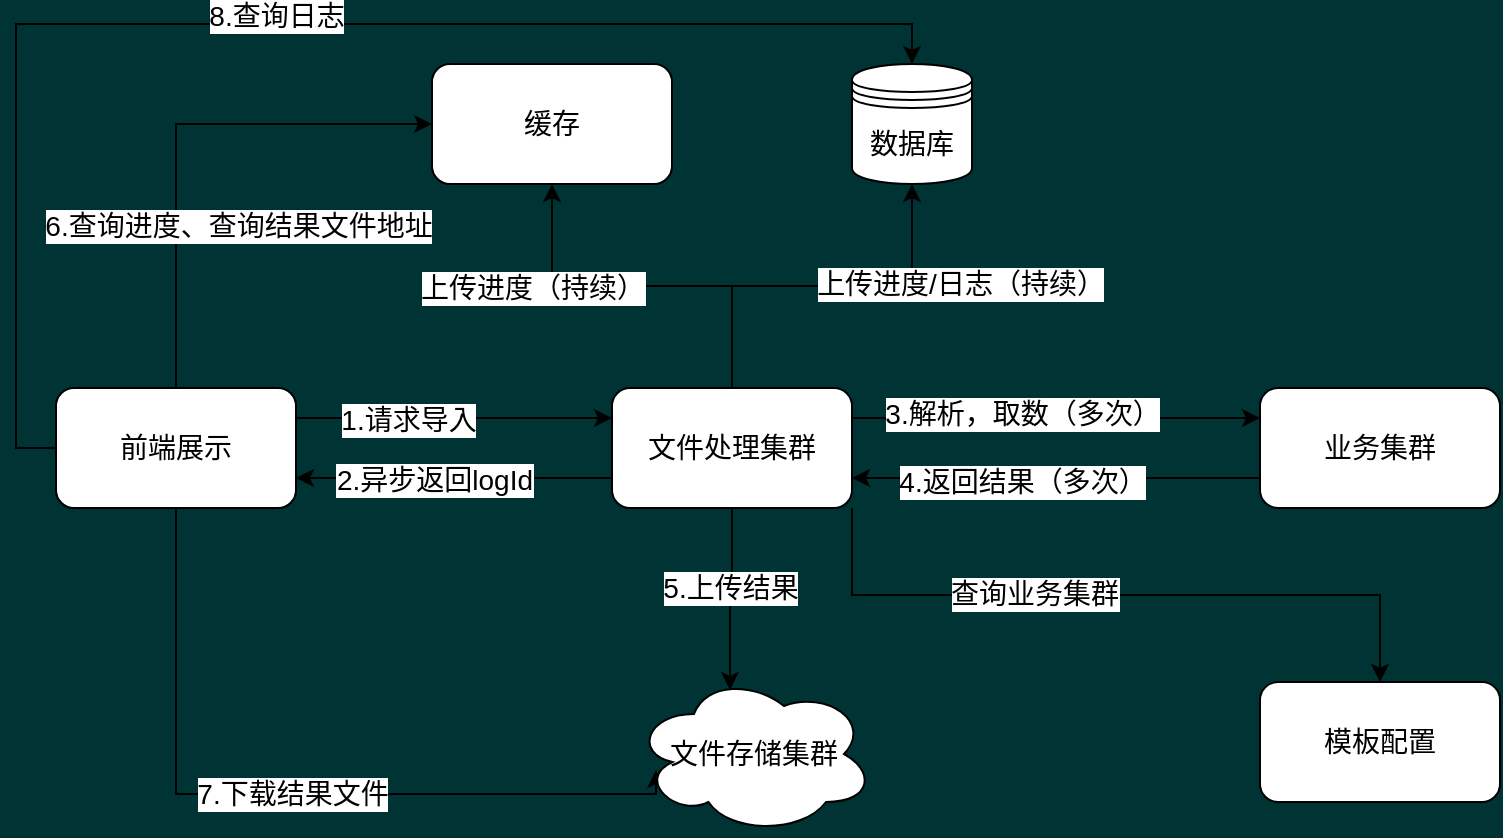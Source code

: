 <mxfile>
    <diagram id="W6QJhEqleLVwYwm4tCGk" name="导入流程">
        <mxGraphModel dx="785" dy="457" grid="0" gridSize="10" guides="1" tooltips="1" connect="1" arrows="1" fold="1" page="1" pageScale="1" pageWidth="1654" pageHeight="2336" background="#003333" math="0" shadow="0">
            <root>
                <mxCell id="0"/>
                <mxCell id="1" parent="0"/>
                <mxCell id="10" style="edgeStyle=orthogonalEdgeStyle;rounded=0;orthogonalLoop=1;jettySize=auto;html=1;exitX=0;exitY=0.75;exitDx=0;exitDy=0;entryX=1;entryY=0.75;entryDx=0;entryDy=0;fontSize=14;" parent="1" source="2" target="3" edge="1">
                    <mxGeometry relative="1" as="geometry"/>
                </mxCell>
                <mxCell id="11" value="2.异步返回logId" style="edgeLabel;html=1;align=center;verticalAlign=middle;resizable=0;points=[];fontSize=14;" parent="10" vertex="1" connectable="0">
                    <mxGeometry x="0.13" y="1" relative="1" as="geometry">
                        <mxPoint as="offset"/>
                    </mxGeometry>
                </mxCell>
                <mxCell id="12" style="edgeStyle=orthogonalEdgeStyle;rounded=0;orthogonalLoop=1;jettySize=auto;html=1;exitX=1;exitY=0.25;exitDx=0;exitDy=0;entryX=0;entryY=0.25;entryDx=0;entryDy=0;fontSize=14;" parent="1" source="2" target="4" edge="1">
                    <mxGeometry relative="1" as="geometry"/>
                </mxCell>
                <mxCell id="13" value="3.解析，取数（多次）" style="edgeLabel;html=1;align=center;verticalAlign=middle;resizable=0;points=[];fontSize=14;" parent="12" vertex="1" connectable="0">
                    <mxGeometry x="-0.395" y="3" relative="1" as="geometry">
                        <mxPoint x="23" y="1" as="offset"/>
                    </mxGeometry>
                </mxCell>
                <mxCell id="16" style="edgeStyle=orthogonalEdgeStyle;rounded=0;orthogonalLoop=1;jettySize=auto;html=1;exitX=0.5;exitY=1;exitDx=0;exitDy=0;entryX=0.4;entryY=0.1;entryDx=0;entryDy=0;entryPerimeter=0;fontSize=14;" parent="1" source="2" target="6" edge="1">
                    <mxGeometry relative="1" as="geometry"/>
                </mxCell>
                <mxCell id="17" value="5.上传结果" style="edgeLabel;html=1;align=center;verticalAlign=middle;resizable=0;points=[];fontSize=14;" parent="16" vertex="1" connectable="0">
                    <mxGeometry x="-0.136" y="-1" relative="1" as="geometry">
                        <mxPoint as="offset"/>
                    </mxGeometry>
                </mxCell>
                <mxCell id="22" style="edgeStyle=orthogonalEdgeStyle;rounded=0;orthogonalLoop=1;jettySize=auto;html=1;exitX=0.5;exitY=0;exitDx=0;exitDy=0;entryX=0.5;entryY=1;entryDx=0;entryDy=0;fontSize=14;" parent="1" source="2" target="5" edge="1">
                    <mxGeometry relative="1" as="geometry"/>
                </mxCell>
                <mxCell id="24" value="上传进度（持续）" style="edgeLabel;html=1;align=center;verticalAlign=middle;resizable=0;points=[];fontSize=14;" parent="22" vertex="1" connectable="0">
                    <mxGeometry x="0.375" y="1" relative="1" as="geometry">
                        <mxPoint x="-19" as="offset"/>
                    </mxGeometry>
                </mxCell>
                <mxCell id="23" style="edgeStyle=orthogonalEdgeStyle;rounded=0;orthogonalLoop=1;jettySize=auto;html=1;exitX=0.5;exitY=0;exitDx=0;exitDy=0;entryX=0.5;entryY=1;entryDx=0;entryDy=0;fontSize=14;" parent="1" source="2" target="7" edge="1">
                    <mxGeometry relative="1" as="geometry"/>
                </mxCell>
                <mxCell id="25" value="上传进度/日志（持续）" style="edgeLabel;html=1;align=center;verticalAlign=middle;resizable=0;points=[];fontSize=14;" parent="23" vertex="1" connectable="0">
                    <mxGeometry x="0.26" relative="1" as="geometry">
                        <mxPoint x="44" y="-1" as="offset"/>
                    </mxGeometry>
                </mxCell>
                <mxCell id="CDalE05WYn3X0efjjIQx-34" style="edgeStyle=orthogonalEdgeStyle;rounded=0;orthogonalLoop=1;jettySize=auto;html=1;exitX=1;exitY=1;exitDx=0;exitDy=0;fontSize=14;" edge="1" parent="1" source="2" target="CDalE05WYn3X0efjjIQx-33">
                    <mxGeometry relative="1" as="geometry"/>
                </mxCell>
                <mxCell id="CDalE05WYn3X0efjjIQx-35" value="查询业务集群" style="edgeLabel;html=1;align=center;verticalAlign=middle;resizable=0;points=[];fontSize=14;" vertex="1" connectable="0" parent="CDalE05WYn3X0efjjIQx-34">
                    <mxGeometry x="-0.437" y="1" relative="1" as="geometry">
                        <mxPoint x="35" as="offset"/>
                    </mxGeometry>
                </mxCell>
                <mxCell id="2" value="文件处理集群" style="rounded=1;whiteSpace=wrap;html=1;fontSize=14;" parent="1" vertex="1">
                    <mxGeometry x="489" y="395" width="120" height="60" as="geometry"/>
                </mxCell>
                <mxCell id="8" style="edgeStyle=orthogonalEdgeStyle;rounded=0;orthogonalLoop=1;jettySize=auto;html=1;fontSize=14;exitX=1;exitY=0.25;exitDx=0;exitDy=0;entryX=0;entryY=0.25;entryDx=0;entryDy=0;" parent="1" source="3" target="2" edge="1">
                    <mxGeometry relative="1" as="geometry">
                        <mxPoint x="387" y="390" as="sourcePoint"/>
                        <mxPoint x="532" y="386" as="targetPoint"/>
                    </mxGeometry>
                </mxCell>
                <mxCell id="9" value="1.请求导入" style="edgeLabel;html=1;align=center;verticalAlign=middle;resizable=0;points=[];fontSize=14;" parent="8" vertex="1" connectable="0">
                    <mxGeometry x="-0.299" y="-1" relative="1" as="geometry">
                        <mxPoint as="offset"/>
                    </mxGeometry>
                </mxCell>
                <mxCell id="28" style="edgeStyle=orthogonalEdgeStyle;rounded=0;orthogonalLoop=1;jettySize=auto;html=1;exitX=0.5;exitY=0;exitDx=0;exitDy=0;entryX=0;entryY=0.5;entryDx=0;entryDy=0;fontSize=14;" parent="1" source="3" target="5" edge="1">
                    <mxGeometry relative="1" as="geometry"/>
                </mxCell>
                <mxCell id="29" value="6.查询进度、查询结果文件地址" style="edgeLabel;html=1;align=center;verticalAlign=middle;resizable=0;points=[];fontSize=14;" parent="28" vertex="1" connectable="0">
                    <mxGeometry y="-1" relative="1" as="geometry">
                        <mxPoint x="30" y="49" as="offset"/>
                    </mxGeometry>
                </mxCell>
                <mxCell id="30" style="edgeStyle=orthogonalEdgeStyle;rounded=0;orthogonalLoop=1;jettySize=auto;html=1;exitX=0;exitY=0.5;exitDx=0;exitDy=0;entryX=0.5;entryY=0;entryDx=0;entryDy=0;fontSize=14;" parent="1" source="3" target="7" edge="1">
                    <mxGeometry relative="1" as="geometry"/>
                </mxCell>
                <mxCell id="31" value="8.查询日志" style="edgeLabel;html=1;align=center;verticalAlign=middle;resizable=0;points=[];fontSize=14;" parent="30" vertex="1" connectable="0">
                    <mxGeometry x="0.034" y="4" relative="1" as="geometry">
                        <mxPoint as="offset"/>
                    </mxGeometry>
                </mxCell>
                <mxCell id="32" style="edgeStyle=orthogonalEdgeStyle;rounded=0;orthogonalLoop=1;jettySize=auto;html=1;exitX=0.5;exitY=1;exitDx=0;exitDy=0;fontSize=14;entryX=0.092;entryY=0.6;entryDx=0;entryDy=0;entryPerimeter=0;" parent="1" source="3" target="6" edge="1">
                    <mxGeometry relative="1" as="geometry">
                        <mxPoint x="436" y="598" as="targetPoint"/>
                        <Array as="points">
                            <mxPoint x="271" y="598"/>
                            <mxPoint x="511" y="598"/>
                        </Array>
                    </mxGeometry>
                </mxCell>
                <mxCell id="33" value="7.下载结果文件" style="edgeLabel;html=1;align=center;verticalAlign=middle;resizable=0;points=[];fontSize=14;" parent="32" vertex="1" connectable="0">
                    <mxGeometry x="0.018" relative="1" as="geometry">
                        <mxPoint as="offset"/>
                    </mxGeometry>
                </mxCell>
                <mxCell id="3" value="前端展示" style="rounded=1;whiteSpace=wrap;html=1;fontSize=14;" parent="1" vertex="1">
                    <mxGeometry x="211" y="395" width="120" height="60" as="geometry"/>
                </mxCell>
                <mxCell id="14" style="edgeStyle=orthogonalEdgeStyle;rounded=0;orthogonalLoop=1;jettySize=auto;html=1;exitX=0;exitY=0.75;exitDx=0;exitDy=0;entryX=1;entryY=0.75;entryDx=0;entryDy=0;fontSize=14;" parent="1" source="4" target="2" edge="1">
                    <mxGeometry relative="1" as="geometry"/>
                </mxCell>
                <mxCell id="15" value="4.返回结果（多次）" style="edgeLabel;html=1;align=center;verticalAlign=middle;resizable=0;points=[];fontSize=14;" parent="14" vertex="1" connectable="0">
                    <mxGeometry x="0.356" y="2" relative="1" as="geometry">
                        <mxPoint x="19" as="offset"/>
                    </mxGeometry>
                </mxCell>
                <mxCell id="4" value="业务集群" style="rounded=1;whiteSpace=wrap;html=1;fontSize=14;" parent="1" vertex="1">
                    <mxGeometry x="813" y="395" width="120" height="60" as="geometry"/>
                </mxCell>
                <mxCell id="5" value="缓存" style="rounded=1;whiteSpace=wrap;html=1;fontSize=14;" parent="1" vertex="1">
                    <mxGeometry x="399" y="233" width="120" height="60" as="geometry"/>
                </mxCell>
                <mxCell id="6" value="文件存储集群" style="ellipse;shape=cloud;whiteSpace=wrap;html=1;fontSize=14;" parent="1" vertex="1">
                    <mxGeometry x="500" y="538" width="120" height="80" as="geometry"/>
                </mxCell>
                <mxCell id="7" value="数据库" style="shape=datastore;whiteSpace=wrap;html=1;fontSize=14;" parent="1" vertex="1">
                    <mxGeometry x="609" y="233" width="60" height="60" as="geometry"/>
                </mxCell>
                <mxCell id="CDalE05WYn3X0efjjIQx-33" value="模板配置" style="rounded=1;whiteSpace=wrap;html=1;fontSize=14;" vertex="1" parent="1">
                    <mxGeometry x="813" y="542" width="120" height="60" as="geometry"/>
                </mxCell>
            </root>
        </mxGraphModel>
    </diagram>
    <diagram name="导出流程" id="FM1-Ycc2JTscosv4uVZI">
        <mxGraphModel dx="785" dy="457" grid="0" gridSize="10" guides="1" tooltips="1" connect="1" arrows="1" fold="1" page="1" pageScale="1" pageWidth="1654" pageHeight="2336" background="#003333" math="0" shadow="0">
            <root>
                <mxCell id="GLalpC4Ld4ICImjhTUgS-0"/>
                <mxCell id="GLalpC4Ld4ICImjhTUgS-1" parent="GLalpC4Ld4ICImjhTUgS-0"/>
                <mxCell id="GLalpC4Ld4ICImjhTUgS-2" style="edgeStyle=orthogonalEdgeStyle;rounded=0;orthogonalLoop=1;jettySize=auto;html=1;exitX=0;exitY=0.75;exitDx=0;exitDy=0;entryX=1;entryY=0.75;entryDx=0;entryDy=0;fontSize=14;" parent="GLalpC4Ld4ICImjhTUgS-1" source="GLalpC4Ld4ICImjhTUgS-12" target="GLalpC4Ld4ICImjhTUgS-21" edge="1">
                    <mxGeometry relative="1" as="geometry"/>
                </mxCell>
                <mxCell id="GLalpC4Ld4ICImjhTUgS-3" value="2.异步返回logId" style="edgeLabel;html=1;align=center;verticalAlign=middle;resizable=0;points=[];fontSize=14;" parent="GLalpC4Ld4ICImjhTUgS-2" vertex="1" connectable="0">
                    <mxGeometry x="0.13" y="1" relative="1" as="geometry">
                        <mxPoint as="offset"/>
                    </mxGeometry>
                </mxCell>
                <mxCell id="GLalpC4Ld4ICImjhTUgS-4" style="edgeStyle=orthogonalEdgeStyle;rounded=0;orthogonalLoop=1;jettySize=auto;html=1;exitX=1;exitY=0.25;exitDx=0;exitDy=0;entryX=0;entryY=0.25;entryDx=0;entryDy=0;fontSize=14;" parent="GLalpC4Ld4ICImjhTUgS-1" source="GLalpC4Ld4ICImjhTUgS-12" target="GLalpC4Ld4ICImjhTUgS-24" edge="1">
                    <mxGeometry relative="1" as="geometry"/>
                </mxCell>
                <mxCell id="GLalpC4Ld4ICImjhTUgS-5" value="4.取数（多次）" style="edgeLabel;html=1;align=center;verticalAlign=middle;resizable=0;points=[];fontSize=14;" parent="GLalpC4Ld4ICImjhTUgS-4" vertex="1" connectable="0">
                    <mxGeometry x="-0.395" y="3" relative="1" as="geometry">
                        <mxPoint x="23" y="1" as="offset"/>
                    </mxGeometry>
                </mxCell>
                <mxCell id="GLalpC4Ld4ICImjhTUgS-6" style="edgeStyle=orthogonalEdgeStyle;rounded=0;orthogonalLoop=1;jettySize=auto;html=1;exitX=0.25;exitY=1;exitDx=0;exitDy=0;entryX=0.4;entryY=0.1;entryDx=0;entryDy=0;entryPerimeter=0;fontSize=14;" parent="GLalpC4Ld4ICImjhTUgS-1" source="GLalpC4Ld4ICImjhTUgS-12" target="GLalpC4Ld4ICImjhTUgS-26" edge="1">
                    <mxGeometry relative="1" as="geometry"/>
                </mxCell>
                <mxCell id="GLalpC4Ld4ICImjhTUgS-7" value="6.上传结果" style="edgeLabel;html=1;align=center;verticalAlign=middle;resizable=0;points=[];fontSize=14;" parent="GLalpC4Ld4ICImjhTUgS-6" vertex="1" connectable="0">
                    <mxGeometry x="-0.136" y="-1" relative="1" as="geometry">
                        <mxPoint as="offset"/>
                    </mxGeometry>
                </mxCell>
                <mxCell id="GLalpC4Ld4ICImjhTUgS-8" style="edgeStyle=orthogonalEdgeStyle;rounded=0;orthogonalLoop=1;jettySize=auto;html=1;exitX=0.5;exitY=0;exitDx=0;exitDy=0;entryX=0.5;entryY=1;entryDx=0;entryDy=0;fontSize=14;" parent="GLalpC4Ld4ICImjhTUgS-1" source="GLalpC4Ld4ICImjhTUgS-12" target="GLalpC4Ld4ICImjhTUgS-25" edge="1">
                    <mxGeometry relative="1" as="geometry"/>
                </mxCell>
                <mxCell id="GLalpC4Ld4ICImjhTUgS-9" value="上传进度（持续）" style="edgeLabel;html=1;align=center;verticalAlign=middle;resizable=0;points=[];fontSize=14;" parent="GLalpC4Ld4ICImjhTUgS-8" vertex="1" connectable="0">
                    <mxGeometry x="0.375" y="1" relative="1" as="geometry">
                        <mxPoint x="-12" as="offset"/>
                    </mxGeometry>
                </mxCell>
                <mxCell id="GLalpC4Ld4ICImjhTUgS-10" style="edgeStyle=orthogonalEdgeStyle;rounded=0;orthogonalLoop=1;jettySize=auto;html=1;exitX=0.5;exitY=0;exitDx=0;exitDy=0;entryX=0.5;entryY=1;entryDx=0;entryDy=0;fontSize=14;" parent="GLalpC4Ld4ICImjhTUgS-1" source="GLalpC4Ld4ICImjhTUgS-12" target="GLalpC4Ld4ICImjhTUgS-27" edge="1">
                    <mxGeometry relative="1" as="geometry"/>
                </mxCell>
                <mxCell id="GLalpC4Ld4ICImjhTUgS-11" value="上传进度/日志（持续）" style="edgeLabel;html=1;align=center;verticalAlign=middle;resizable=0;points=[];fontSize=14;" parent="GLalpC4Ld4ICImjhTUgS-10" vertex="1" connectable="0">
                    <mxGeometry x="0.26" relative="1" as="geometry">
                        <mxPoint x="38" as="offset"/>
                    </mxGeometry>
                </mxCell>
                <mxCell id="FxM49vCbfMgNf5FX0vot-1" style="edgeStyle=orthogonalEdgeStyle;rounded=0;orthogonalLoop=1;jettySize=auto;html=1;exitX=1;exitY=1;exitDx=0;exitDy=0;fontSize=14;" edge="1" parent="GLalpC4Ld4ICImjhTUgS-1" source="GLalpC4Ld4ICImjhTUgS-12" target="FxM49vCbfMgNf5FX0vot-0">
                    <mxGeometry relative="1" as="geometry"/>
                </mxCell>
                <mxCell id="rBEfVkVKR4py8GUn7ATa-0" value="查询业务集群" style="edgeLabel;html=1;align=center;verticalAlign=middle;resizable=0;points=[];fontSize=14;" vertex="1" connectable="0" parent="FxM49vCbfMgNf5FX0vot-1">
                    <mxGeometry x="-0.369" relative="1" as="geometry">
                        <mxPoint x="22" y="-1" as="offset"/>
                    </mxGeometry>
                </mxCell>
                <mxCell id="GLalpC4Ld4ICImjhTUgS-12" value="文件处理集群" style="rounded=1;whiteSpace=wrap;html=1;fontSize=14;" parent="GLalpC4Ld4ICImjhTUgS-1" vertex="1">
                    <mxGeometry x="489" y="395" width="120" height="60" as="geometry"/>
                </mxCell>
                <mxCell id="GLalpC4Ld4ICImjhTUgS-13" style="edgeStyle=orthogonalEdgeStyle;rounded=0;orthogonalLoop=1;jettySize=auto;html=1;fontSize=14;exitX=1;exitY=0.25;exitDx=0;exitDy=0;entryX=0;entryY=0.25;entryDx=0;entryDy=0;" parent="GLalpC4Ld4ICImjhTUgS-1" source="GLalpC4Ld4ICImjhTUgS-21" target="GLalpC4Ld4ICImjhTUgS-12" edge="1">
                    <mxGeometry relative="1" as="geometry">
                        <mxPoint x="387" y="390" as="sourcePoint"/>
                        <mxPoint x="532" y="386" as="targetPoint"/>
                    </mxGeometry>
                </mxCell>
                <mxCell id="GLalpC4Ld4ICImjhTUgS-14" value="1.请求导出" style="edgeLabel;html=1;align=center;verticalAlign=middle;resizable=0;points=[];fontSize=14;" parent="GLalpC4Ld4ICImjhTUgS-13" vertex="1" connectable="0">
                    <mxGeometry x="-0.299" y="-1" relative="1" as="geometry">
                        <mxPoint as="offset"/>
                    </mxGeometry>
                </mxCell>
                <mxCell id="GLalpC4Ld4ICImjhTUgS-15" style="edgeStyle=orthogonalEdgeStyle;rounded=0;orthogonalLoop=1;jettySize=auto;html=1;exitX=0.5;exitY=0;exitDx=0;exitDy=0;entryX=0;entryY=0.5;entryDx=0;entryDy=0;fontSize=14;" parent="GLalpC4Ld4ICImjhTUgS-1" source="GLalpC4Ld4ICImjhTUgS-21" target="GLalpC4Ld4ICImjhTUgS-25" edge="1">
                    <mxGeometry relative="1" as="geometry"/>
                </mxCell>
                <mxCell id="GLalpC4Ld4ICImjhTUgS-16" value="7.查询进度、查询结果文件地址" style="edgeLabel;html=1;align=center;verticalAlign=middle;resizable=0;points=[];fontSize=14;" parent="GLalpC4Ld4ICImjhTUgS-15" vertex="1" connectable="0">
                    <mxGeometry y="-1" relative="1" as="geometry">
                        <mxPoint x="31" y="44" as="offset"/>
                    </mxGeometry>
                </mxCell>
                <mxCell id="GLalpC4Ld4ICImjhTUgS-17" style="edgeStyle=orthogonalEdgeStyle;rounded=0;orthogonalLoop=1;jettySize=auto;html=1;exitX=0;exitY=0.5;exitDx=0;exitDy=0;entryX=0.5;entryY=0;entryDx=0;entryDy=0;fontSize=14;" parent="GLalpC4Ld4ICImjhTUgS-1" source="GLalpC4Ld4ICImjhTUgS-21" target="GLalpC4Ld4ICImjhTUgS-27" edge="1">
                    <mxGeometry relative="1" as="geometry"/>
                </mxCell>
                <mxCell id="GLalpC4Ld4ICImjhTUgS-18" value="8.查询日志" style="edgeLabel;html=1;align=center;verticalAlign=middle;resizable=0;points=[];fontSize=14;" parent="GLalpC4Ld4ICImjhTUgS-17" vertex="1" connectable="0">
                    <mxGeometry x="0.034" y="4" relative="1" as="geometry">
                        <mxPoint as="offset"/>
                    </mxGeometry>
                </mxCell>
                <mxCell id="GLalpC4Ld4ICImjhTUgS-19" style="edgeStyle=orthogonalEdgeStyle;rounded=0;orthogonalLoop=1;jettySize=auto;html=1;exitX=0.5;exitY=1;exitDx=0;exitDy=0;fontSize=14;entryX=0.092;entryY=0.6;entryDx=0;entryDy=0;entryPerimeter=0;" parent="GLalpC4Ld4ICImjhTUgS-1" source="GLalpC4Ld4ICImjhTUgS-21" target="GLalpC4Ld4ICImjhTUgS-26" edge="1">
                    <mxGeometry relative="1" as="geometry">
                        <mxPoint x="436" y="598" as="targetPoint"/>
                        <Array as="points">
                            <mxPoint x="271" y="598"/>
                            <mxPoint x="511" y="598"/>
                        </Array>
                    </mxGeometry>
                </mxCell>
                <mxCell id="GLalpC4Ld4ICImjhTUgS-20" value="8.下载结果文件" style="edgeLabel;html=1;align=center;verticalAlign=middle;resizable=0;points=[];fontSize=14;" parent="GLalpC4Ld4ICImjhTUgS-19" vertex="1" connectable="0">
                    <mxGeometry x="0.018" relative="1" as="geometry">
                        <mxPoint as="offset"/>
                    </mxGeometry>
                </mxCell>
                <mxCell id="GLalpC4Ld4ICImjhTUgS-21" value="前端展示" style="rounded=1;whiteSpace=wrap;html=1;fontSize=14;" parent="GLalpC4Ld4ICImjhTUgS-1" vertex="1">
                    <mxGeometry x="211" y="395" width="120" height="60" as="geometry"/>
                </mxCell>
                <mxCell id="GLalpC4Ld4ICImjhTUgS-22" style="edgeStyle=orthogonalEdgeStyle;rounded=0;orthogonalLoop=1;jettySize=auto;html=1;exitX=0;exitY=0.75;exitDx=0;exitDy=0;entryX=1;entryY=0.75;entryDx=0;entryDy=0;fontSize=14;" parent="GLalpC4Ld4ICImjhTUgS-1" source="GLalpC4Ld4ICImjhTUgS-24" target="GLalpC4Ld4ICImjhTUgS-12" edge="1">
                    <mxGeometry relative="1" as="geometry"/>
                </mxCell>
                <mxCell id="GLalpC4Ld4ICImjhTUgS-23" value="5.返回结果（多次）" style="edgeLabel;html=1;align=center;verticalAlign=middle;resizable=0;points=[];fontSize=14;" parent="GLalpC4Ld4ICImjhTUgS-22" vertex="1" connectable="0">
                    <mxGeometry x="0.356" y="2" relative="1" as="geometry">
                        <mxPoint x="19" as="offset"/>
                    </mxGeometry>
                </mxCell>
                <mxCell id="GLalpC4Ld4ICImjhTUgS-24" value="业务集群" style="rounded=1;whiteSpace=wrap;html=1;fontSize=14;" parent="GLalpC4Ld4ICImjhTUgS-1" vertex="1">
                    <mxGeometry x="800" y="395" width="120" height="60" as="geometry"/>
                </mxCell>
                <mxCell id="GLalpC4Ld4ICImjhTUgS-25" value="缓存" style="rounded=1;whiteSpace=wrap;html=1;fontSize=14;" parent="GLalpC4Ld4ICImjhTUgS-1" vertex="1">
                    <mxGeometry x="399" y="233" width="120" height="60" as="geometry"/>
                </mxCell>
                <mxCell id="GLalpC4Ld4ICImjhTUgS-29" style="edgeStyle=orthogonalEdgeStyle;rounded=0;orthogonalLoop=1;jettySize=auto;html=1;exitX=0.88;exitY=0.25;exitDx=0;exitDy=0;exitPerimeter=0;entryX=0.75;entryY=1;entryDx=0;entryDy=0;fontSize=14;" parent="GLalpC4Ld4ICImjhTUgS-1" source="GLalpC4Ld4ICImjhTUgS-26" target="GLalpC4Ld4ICImjhTUgS-12" edge="1">
                    <mxGeometry relative="1" as="geometry"/>
                </mxCell>
                <mxCell id="GLalpC4Ld4ICImjhTUgS-30" value="3.下载模板" style="edgeLabel;html=1;align=center;verticalAlign=middle;resizable=0;points=[];fontSize=14;" parent="GLalpC4Ld4ICImjhTUgS-29" vertex="1" connectable="0">
                    <mxGeometry x="-0.114" relative="1" as="geometry">
                        <mxPoint x="9" y="5" as="offset"/>
                    </mxGeometry>
                </mxCell>
                <mxCell id="GLalpC4Ld4ICImjhTUgS-26" value="文件存储集群" style="ellipse;shape=cloud;whiteSpace=wrap;html=1;fontSize=14;" parent="GLalpC4Ld4ICImjhTUgS-1" vertex="1">
                    <mxGeometry x="474" y="536" width="120" height="80" as="geometry"/>
                </mxCell>
                <mxCell id="GLalpC4Ld4ICImjhTUgS-27" value="数据库" style="shape=datastore;whiteSpace=wrap;html=1;fontSize=14;" parent="GLalpC4Ld4ICImjhTUgS-1" vertex="1">
                    <mxGeometry x="609" y="233" width="60" height="60" as="geometry"/>
                </mxCell>
                <mxCell id="FxM49vCbfMgNf5FX0vot-0" value="模板配置" style="rounded=1;whiteSpace=wrap;html=1;fontSize=14;" vertex="1" parent="GLalpC4Ld4ICImjhTUgS-1">
                    <mxGeometry x="800" y="543" width="120" height="60" as="geometry"/>
                </mxCell>
            </root>
        </mxGraphModel>
    </diagram>
</mxfile>